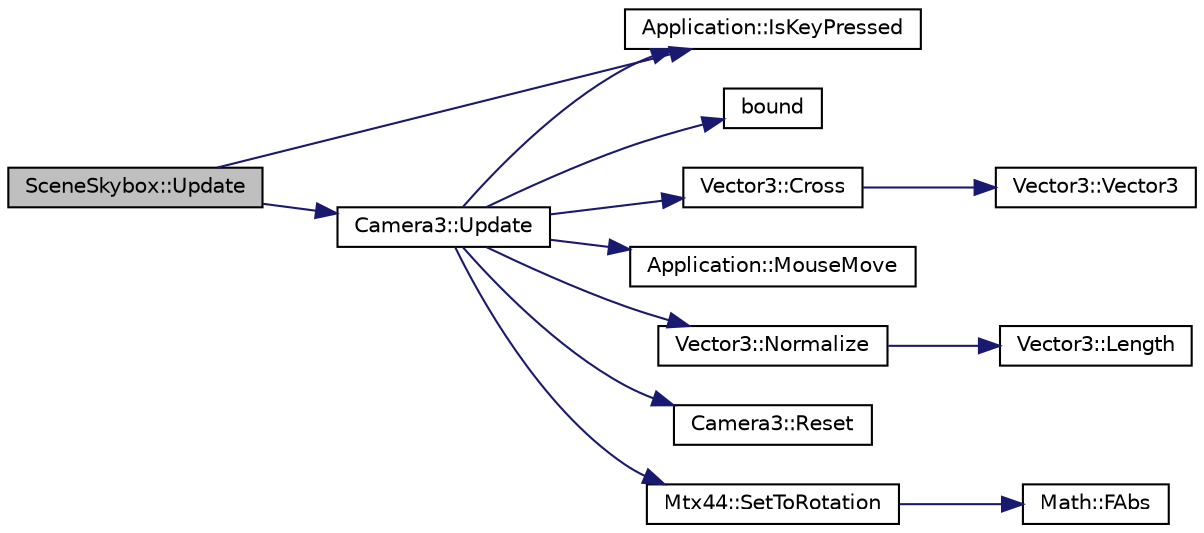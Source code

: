 digraph "SceneSkybox::Update"
{
  bgcolor="transparent";
  edge [fontname="Helvetica",fontsize="10",labelfontname="Helvetica",labelfontsize="10"];
  node [fontname="Helvetica",fontsize="10",shape=record];
  rankdir="LR";
  Node1 [label="SceneSkybox::Update",height=0.2,width=0.4,color="black", fillcolor="grey75", style="filled", fontcolor="black"];
  Node1 -> Node2 [color="midnightblue",fontsize="10",style="solid",fontname="Helvetica"];
  Node2 [label="Application::IsKeyPressed",height=0.2,width=0.4,color="black",URL="$classApplication.html#a72cc9bba26506a7c0f54c346dfbd5cfe"];
  Node1 -> Node3 [color="midnightblue",fontsize="10",style="solid",fontname="Helvetica"];
  Node3 [label="Camera3::Update",height=0.2,width=0.4,color="black",URL="$classCamera3.html#acc5d4103826cda6d20b80a0d35eacdbe"];
  Node3 -> Node4 [color="midnightblue",fontsize="10",style="solid",fontname="Helvetica"];
  Node4 [label="bound",height=0.2,width=0.4,color="black",URL="$Camera3_8cpp.html#a860c50ac1808102ffd435e85c01b887d"];
  Node3 -> Node5 [color="midnightblue",fontsize="10",style="solid",fontname="Helvetica"];
  Node5 [label="Vector3::Cross",height=0.2,width=0.4,color="black",URL="$structVector3.html#aa1cdc5357009b47fe585ddd61e263aad",tooltip="Cross product of 2 vectors. "];
  Node5 -> Node6 [color="midnightblue",fontsize="10",style="solid",fontname="Helvetica"];
  Node6 [label="Vector3::Vector3",height=0.2,width=0.4,color="black",URL="$structVector3.html#afa5e0c801fc2c8a820a54ea99302fe08",tooltip="Vector3 default constructor. "];
  Node3 -> Node2 [color="midnightblue",fontsize="10",style="solid",fontname="Helvetica"];
  Node3 -> Node7 [color="midnightblue",fontsize="10",style="solid",fontname="Helvetica"];
  Node7 [label="Application::MouseMove",height=0.2,width=0.4,color="black",URL="$classApplication.html#a7b67b399db4193c3a4d7f3f282016c03"];
  Node3 -> Node8 [color="midnightblue",fontsize="10",style="solid",fontname="Helvetica"];
  Node8 [label="Vector3::Normalize",height=0.2,width=0.4,color="black",URL="$structVector3.html#aaef4f25a38878a640ab4a48002a7eff8",tooltip="Normalize this vector and return a reference to it. "];
  Node8 -> Node9 [color="midnightblue",fontsize="10",style="solid",fontname="Helvetica"];
  Node9 [label="Vector3::Length",height=0.2,width=0.4,color="black",URL="$structVector3.html#a200024a8442329de9a625ed58ffe7075",tooltip="Return length of vector. "];
  Node3 -> Node10 [color="midnightblue",fontsize="10",style="solid",fontname="Helvetica"];
  Node10 [label="Camera3::Reset",height=0.2,width=0.4,color="black",URL="$classCamera3.html#a4b10106bcd89f21e3cf3e39f04d8c1cb"];
  Node3 -> Node11 [color="midnightblue",fontsize="10",style="solid",fontname="Helvetica"];
  Node11 [label="Mtx44::SetToRotation",height=0.2,width=0.4,color="black",URL="$classMtx44.html#ac0587ffb5ff9fd58ad5768d28fc06574",tooltip="Set Matrix to a rotation matrix about arbitrary axis. "];
  Node11 -> Node12 [color="midnightblue",fontsize="10",style="solid",fontname="Helvetica"];
  Node12 [label="Math::FAbs",height=0.2,width=0.4,color="black",URL="$namespaceMath.html#ac91173ab2efdf7313fe7aaeb6cb44cf6"];
}
